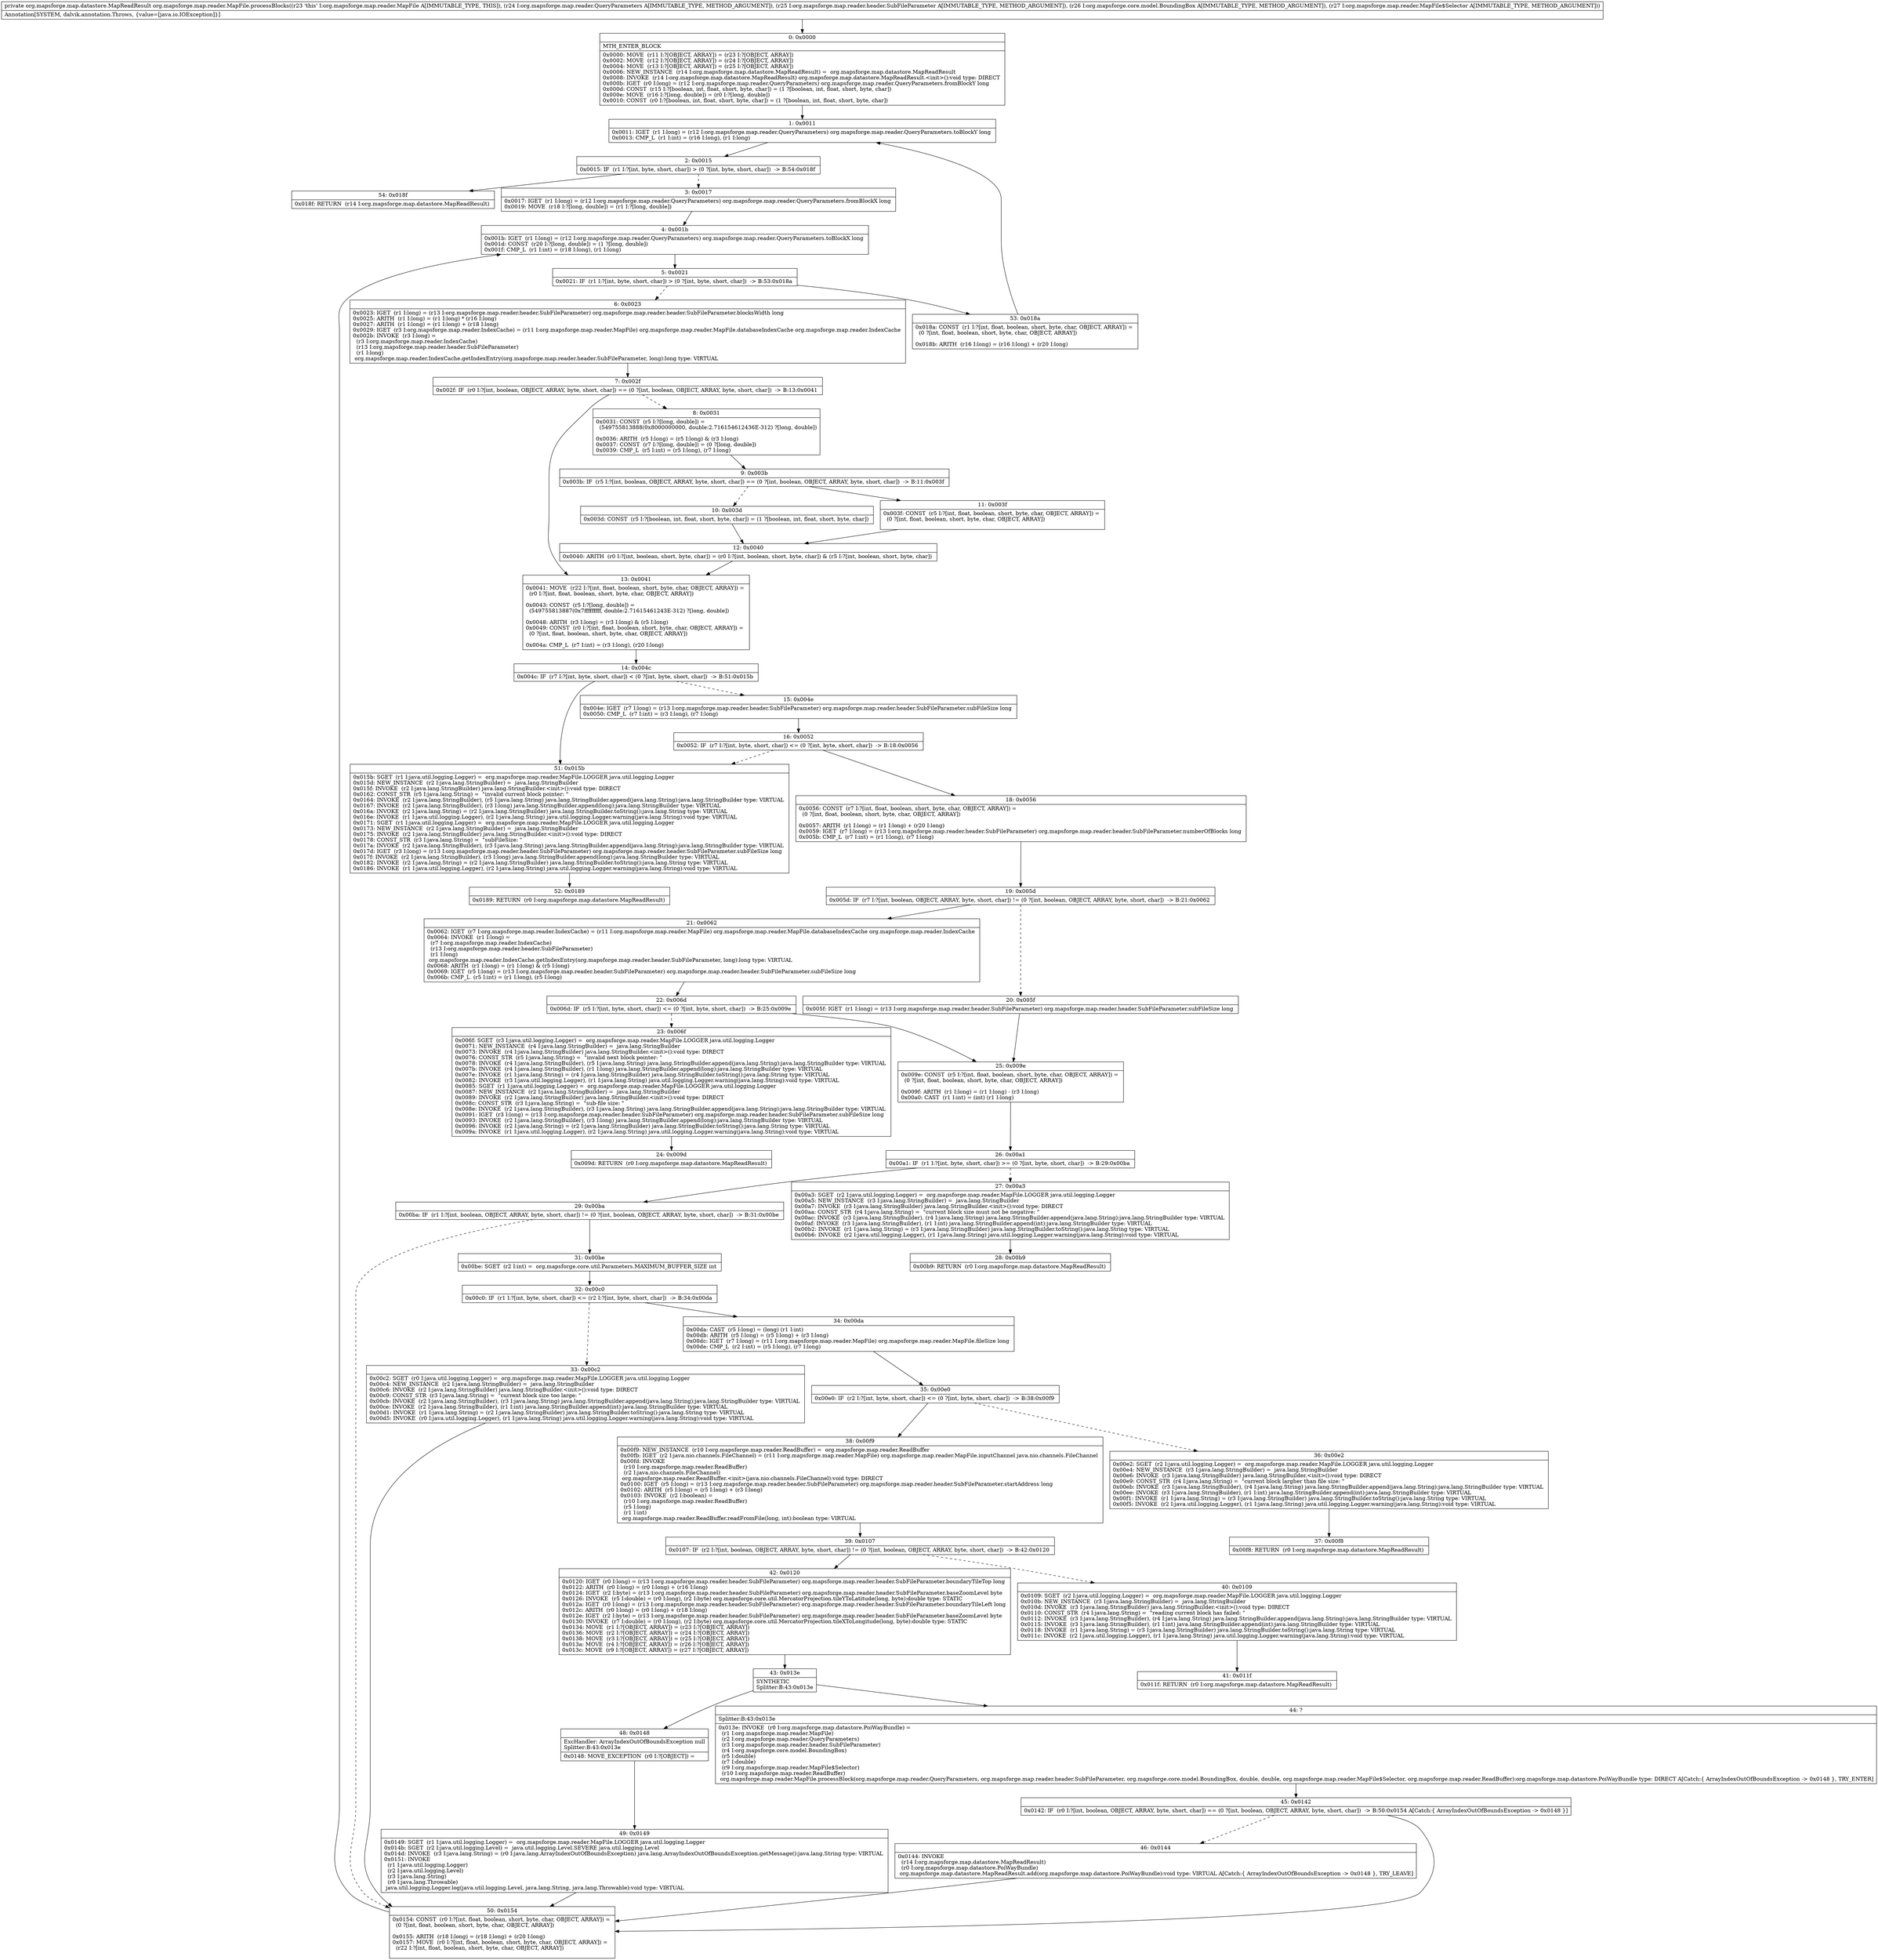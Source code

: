 digraph "CFG fororg.mapsforge.map.reader.MapFile.processBlocks(Lorg\/mapsforge\/map\/reader\/QueryParameters;Lorg\/mapsforge\/map\/reader\/header\/SubFileParameter;Lorg\/mapsforge\/core\/model\/BoundingBox;Lorg\/mapsforge\/map\/reader\/MapFile$Selector;)Lorg\/mapsforge\/map\/datastore\/MapReadResult;" {
Node_0 [shape=record,label="{0\:\ 0x0000|MTH_ENTER_BLOCK\l|0x0000: MOVE  (r11 I:?[OBJECT, ARRAY]) = (r23 I:?[OBJECT, ARRAY]) \l0x0002: MOVE  (r12 I:?[OBJECT, ARRAY]) = (r24 I:?[OBJECT, ARRAY]) \l0x0004: MOVE  (r13 I:?[OBJECT, ARRAY]) = (r25 I:?[OBJECT, ARRAY]) \l0x0006: NEW_INSTANCE  (r14 I:org.mapsforge.map.datastore.MapReadResult) =  org.mapsforge.map.datastore.MapReadResult \l0x0008: INVOKE  (r14 I:org.mapsforge.map.datastore.MapReadResult) org.mapsforge.map.datastore.MapReadResult.\<init\>():void type: DIRECT \l0x000b: IGET  (r0 I:long) = (r12 I:org.mapsforge.map.reader.QueryParameters) org.mapsforge.map.reader.QueryParameters.fromBlockY long \l0x000d: CONST  (r15 I:?[boolean, int, float, short, byte, char]) = (1 ?[boolean, int, float, short, byte, char]) \l0x000e: MOVE  (r16 I:?[long, double]) = (r0 I:?[long, double]) \l0x0010: CONST  (r0 I:?[boolean, int, float, short, byte, char]) = (1 ?[boolean, int, float, short, byte, char]) \l}"];
Node_1 [shape=record,label="{1\:\ 0x0011|0x0011: IGET  (r1 I:long) = (r12 I:org.mapsforge.map.reader.QueryParameters) org.mapsforge.map.reader.QueryParameters.toBlockY long \l0x0013: CMP_L  (r1 I:int) = (r16 I:long), (r1 I:long) \l}"];
Node_2 [shape=record,label="{2\:\ 0x0015|0x0015: IF  (r1 I:?[int, byte, short, char]) \> (0 ?[int, byte, short, char])  \-\> B:54:0x018f \l}"];
Node_3 [shape=record,label="{3\:\ 0x0017|0x0017: IGET  (r1 I:long) = (r12 I:org.mapsforge.map.reader.QueryParameters) org.mapsforge.map.reader.QueryParameters.fromBlockX long \l0x0019: MOVE  (r18 I:?[long, double]) = (r1 I:?[long, double]) \l}"];
Node_4 [shape=record,label="{4\:\ 0x001b|0x001b: IGET  (r1 I:long) = (r12 I:org.mapsforge.map.reader.QueryParameters) org.mapsforge.map.reader.QueryParameters.toBlockX long \l0x001d: CONST  (r20 I:?[long, double]) = (1 ?[long, double]) \l0x001f: CMP_L  (r1 I:int) = (r18 I:long), (r1 I:long) \l}"];
Node_5 [shape=record,label="{5\:\ 0x0021|0x0021: IF  (r1 I:?[int, byte, short, char]) \> (0 ?[int, byte, short, char])  \-\> B:53:0x018a \l}"];
Node_6 [shape=record,label="{6\:\ 0x0023|0x0023: IGET  (r1 I:long) = (r13 I:org.mapsforge.map.reader.header.SubFileParameter) org.mapsforge.map.reader.header.SubFileParameter.blocksWidth long \l0x0025: ARITH  (r1 I:long) = (r1 I:long) * (r16 I:long) \l0x0027: ARITH  (r1 I:long) = (r1 I:long) + (r18 I:long) \l0x0029: IGET  (r3 I:org.mapsforge.map.reader.IndexCache) = (r11 I:org.mapsforge.map.reader.MapFile) org.mapsforge.map.reader.MapFile.databaseIndexCache org.mapsforge.map.reader.IndexCache \l0x002b: INVOKE  (r3 I:long) = \l  (r3 I:org.mapsforge.map.reader.IndexCache)\l  (r13 I:org.mapsforge.map.reader.header.SubFileParameter)\l  (r1 I:long)\l org.mapsforge.map.reader.IndexCache.getIndexEntry(org.mapsforge.map.reader.header.SubFileParameter, long):long type: VIRTUAL \l}"];
Node_7 [shape=record,label="{7\:\ 0x002f|0x002f: IF  (r0 I:?[int, boolean, OBJECT, ARRAY, byte, short, char]) == (0 ?[int, boolean, OBJECT, ARRAY, byte, short, char])  \-\> B:13:0x0041 \l}"];
Node_8 [shape=record,label="{8\:\ 0x0031|0x0031: CONST  (r5 I:?[long, double]) = \l  (549755813888(0x8000000000, double:2.716154612436E\-312) ?[long, double])\l \l0x0036: ARITH  (r5 I:long) = (r5 I:long) & (r3 I:long) \l0x0037: CONST  (r7 I:?[long, double]) = (0 ?[long, double]) \l0x0039: CMP_L  (r5 I:int) = (r5 I:long), (r7 I:long) \l}"];
Node_9 [shape=record,label="{9\:\ 0x003b|0x003b: IF  (r5 I:?[int, boolean, OBJECT, ARRAY, byte, short, char]) == (0 ?[int, boolean, OBJECT, ARRAY, byte, short, char])  \-\> B:11:0x003f \l}"];
Node_10 [shape=record,label="{10\:\ 0x003d|0x003d: CONST  (r5 I:?[boolean, int, float, short, byte, char]) = (1 ?[boolean, int, float, short, byte, char]) \l}"];
Node_11 [shape=record,label="{11\:\ 0x003f|0x003f: CONST  (r5 I:?[int, float, boolean, short, byte, char, OBJECT, ARRAY]) = \l  (0 ?[int, float, boolean, short, byte, char, OBJECT, ARRAY])\l \l}"];
Node_12 [shape=record,label="{12\:\ 0x0040|0x0040: ARITH  (r0 I:?[int, boolean, short, byte, char]) = (r0 I:?[int, boolean, short, byte, char]) & (r5 I:?[int, boolean, short, byte, char]) \l}"];
Node_13 [shape=record,label="{13\:\ 0x0041|0x0041: MOVE  (r22 I:?[int, float, boolean, short, byte, char, OBJECT, ARRAY]) = \l  (r0 I:?[int, float, boolean, short, byte, char, OBJECT, ARRAY])\l \l0x0043: CONST  (r5 I:?[long, double]) = \l  (549755813887(0x7fffffffff, double:2.71615461243E\-312) ?[long, double])\l \l0x0048: ARITH  (r3 I:long) = (r3 I:long) & (r5 I:long) \l0x0049: CONST  (r0 I:?[int, float, boolean, short, byte, char, OBJECT, ARRAY]) = \l  (0 ?[int, float, boolean, short, byte, char, OBJECT, ARRAY])\l \l0x004a: CMP_L  (r7 I:int) = (r3 I:long), (r20 I:long) \l}"];
Node_14 [shape=record,label="{14\:\ 0x004c|0x004c: IF  (r7 I:?[int, byte, short, char]) \< (0 ?[int, byte, short, char])  \-\> B:51:0x015b \l}"];
Node_15 [shape=record,label="{15\:\ 0x004e|0x004e: IGET  (r7 I:long) = (r13 I:org.mapsforge.map.reader.header.SubFileParameter) org.mapsforge.map.reader.header.SubFileParameter.subFileSize long \l0x0050: CMP_L  (r7 I:int) = (r3 I:long), (r7 I:long) \l}"];
Node_16 [shape=record,label="{16\:\ 0x0052|0x0052: IF  (r7 I:?[int, byte, short, char]) \<= (0 ?[int, byte, short, char])  \-\> B:18:0x0056 \l}"];
Node_18 [shape=record,label="{18\:\ 0x0056|0x0056: CONST  (r7 I:?[int, float, boolean, short, byte, char, OBJECT, ARRAY]) = \l  (0 ?[int, float, boolean, short, byte, char, OBJECT, ARRAY])\l \l0x0057: ARITH  (r1 I:long) = (r1 I:long) + (r20 I:long) \l0x0059: IGET  (r7 I:long) = (r13 I:org.mapsforge.map.reader.header.SubFileParameter) org.mapsforge.map.reader.header.SubFileParameter.numberOfBlocks long \l0x005b: CMP_L  (r7 I:int) = (r1 I:long), (r7 I:long) \l}"];
Node_19 [shape=record,label="{19\:\ 0x005d|0x005d: IF  (r7 I:?[int, boolean, OBJECT, ARRAY, byte, short, char]) != (0 ?[int, boolean, OBJECT, ARRAY, byte, short, char])  \-\> B:21:0x0062 \l}"];
Node_20 [shape=record,label="{20\:\ 0x005f|0x005f: IGET  (r1 I:long) = (r13 I:org.mapsforge.map.reader.header.SubFileParameter) org.mapsforge.map.reader.header.SubFileParameter.subFileSize long \l}"];
Node_21 [shape=record,label="{21\:\ 0x0062|0x0062: IGET  (r7 I:org.mapsforge.map.reader.IndexCache) = (r11 I:org.mapsforge.map.reader.MapFile) org.mapsforge.map.reader.MapFile.databaseIndexCache org.mapsforge.map.reader.IndexCache \l0x0064: INVOKE  (r1 I:long) = \l  (r7 I:org.mapsforge.map.reader.IndexCache)\l  (r13 I:org.mapsforge.map.reader.header.SubFileParameter)\l  (r1 I:long)\l org.mapsforge.map.reader.IndexCache.getIndexEntry(org.mapsforge.map.reader.header.SubFileParameter, long):long type: VIRTUAL \l0x0068: ARITH  (r1 I:long) = (r1 I:long) & (r5 I:long) \l0x0069: IGET  (r5 I:long) = (r13 I:org.mapsforge.map.reader.header.SubFileParameter) org.mapsforge.map.reader.header.SubFileParameter.subFileSize long \l0x006b: CMP_L  (r5 I:int) = (r1 I:long), (r5 I:long) \l}"];
Node_22 [shape=record,label="{22\:\ 0x006d|0x006d: IF  (r5 I:?[int, byte, short, char]) \<= (0 ?[int, byte, short, char])  \-\> B:25:0x009e \l}"];
Node_23 [shape=record,label="{23\:\ 0x006f|0x006f: SGET  (r3 I:java.util.logging.Logger) =  org.mapsforge.map.reader.MapFile.LOGGER java.util.logging.Logger \l0x0071: NEW_INSTANCE  (r4 I:java.lang.StringBuilder) =  java.lang.StringBuilder \l0x0073: INVOKE  (r4 I:java.lang.StringBuilder) java.lang.StringBuilder.\<init\>():void type: DIRECT \l0x0076: CONST_STR  (r5 I:java.lang.String) =  \"invalid next block pointer: \" \l0x0078: INVOKE  (r4 I:java.lang.StringBuilder), (r5 I:java.lang.String) java.lang.StringBuilder.append(java.lang.String):java.lang.StringBuilder type: VIRTUAL \l0x007b: INVOKE  (r4 I:java.lang.StringBuilder), (r1 I:long) java.lang.StringBuilder.append(long):java.lang.StringBuilder type: VIRTUAL \l0x007e: INVOKE  (r1 I:java.lang.String) = (r4 I:java.lang.StringBuilder) java.lang.StringBuilder.toString():java.lang.String type: VIRTUAL \l0x0082: INVOKE  (r3 I:java.util.logging.Logger), (r1 I:java.lang.String) java.util.logging.Logger.warning(java.lang.String):void type: VIRTUAL \l0x0085: SGET  (r1 I:java.util.logging.Logger) =  org.mapsforge.map.reader.MapFile.LOGGER java.util.logging.Logger \l0x0087: NEW_INSTANCE  (r2 I:java.lang.StringBuilder) =  java.lang.StringBuilder \l0x0089: INVOKE  (r2 I:java.lang.StringBuilder) java.lang.StringBuilder.\<init\>():void type: DIRECT \l0x008c: CONST_STR  (r3 I:java.lang.String) =  \"sub\-file size: \" \l0x008e: INVOKE  (r2 I:java.lang.StringBuilder), (r3 I:java.lang.String) java.lang.StringBuilder.append(java.lang.String):java.lang.StringBuilder type: VIRTUAL \l0x0091: IGET  (r3 I:long) = (r13 I:org.mapsforge.map.reader.header.SubFileParameter) org.mapsforge.map.reader.header.SubFileParameter.subFileSize long \l0x0093: INVOKE  (r2 I:java.lang.StringBuilder), (r3 I:long) java.lang.StringBuilder.append(long):java.lang.StringBuilder type: VIRTUAL \l0x0096: INVOKE  (r2 I:java.lang.String) = (r2 I:java.lang.StringBuilder) java.lang.StringBuilder.toString():java.lang.String type: VIRTUAL \l0x009a: INVOKE  (r1 I:java.util.logging.Logger), (r2 I:java.lang.String) java.util.logging.Logger.warning(java.lang.String):void type: VIRTUAL \l}"];
Node_24 [shape=record,label="{24\:\ 0x009d|0x009d: RETURN  (r0 I:org.mapsforge.map.datastore.MapReadResult) \l}"];
Node_25 [shape=record,label="{25\:\ 0x009e|0x009e: CONST  (r5 I:?[int, float, boolean, short, byte, char, OBJECT, ARRAY]) = \l  (0 ?[int, float, boolean, short, byte, char, OBJECT, ARRAY])\l \l0x009f: ARITH  (r1 I:long) = (r1 I:long) \- (r3 I:long) \l0x00a0: CAST  (r1 I:int) = (int) (r1 I:long) \l}"];
Node_26 [shape=record,label="{26\:\ 0x00a1|0x00a1: IF  (r1 I:?[int, byte, short, char]) \>= (0 ?[int, byte, short, char])  \-\> B:29:0x00ba \l}"];
Node_27 [shape=record,label="{27\:\ 0x00a3|0x00a3: SGET  (r2 I:java.util.logging.Logger) =  org.mapsforge.map.reader.MapFile.LOGGER java.util.logging.Logger \l0x00a5: NEW_INSTANCE  (r3 I:java.lang.StringBuilder) =  java.lang.StringBuilder \l0x00a7: INVOKE  (r3 I:java.lang.StringBuilder) java.lang.StringBuilder.\<init\>():void type: DIRECT \l0x00aa: CONST_STR  (r4 I:java.lang.String) =  \"current block size must not be negative: \" \l0x00ac: INVOKE  (r3 I:java.lang.StringBuilder), (r4 I:java.lang.String) java.lang.StringBuilder.append(java.lang.String):java.lang.StringBuilder type: VIRTUAL \l0x00af: INVOKE  (r3 I:java.lang.StringBuilder), (r1 I:int) java.lang.StringBuilder.append(int):java.lang.StringBuilder type: VIRTUAL \l0x00b2: INVOKE  (r1 I:java.lang.String) = (r3 I:java.lang.StringBuilder) java.lang.StringBuilder.toString():java.lang.String type: VIRTUAL \l0x00b6: INVOKE  (r2 I:java.util.logging.Logger), (r1 I:java.lang.String) java.util.logging.Logger.warning(java.lang.String):void type: VIRTUAL \l}"];
Node_28 [shape=record,label="{28\:\ 0x00b9|0x00b9: RETURN  (r0 I:org.mapsforge.map.datastore.MapReadResult) \l}"];
Node_29 [shape=record,label="{29\:\ 0x00ba|0x00ba: IF  (r1 I:?[int, boolean, OBJECT, ARRAY, byte, short, char]) != (0 ?[int, boolean, OBJECT, ARRAY, byte, short, char])  \-\> B:31:0x00be \l}"];
Node_31 [shape=record,label="{31\:\ 0x00be|0x00be: SGET  (r2 I:int) =  org.mapsforge.core.util.Parameters.MAXIMUM_BUFFER_SIZE int \l}"];
Node_32 [shape=record,label="{32\:\ 0x00c0|0x00c0: IF  (r1 I:?[int, byte, short, char]) \<= (r2 I:?[int, byte, short, char])  \-\> B:34:0x00da \l}"];
Node_33 [shape=record,label="{33\:\ 0x00c2|0x00c2: SGET  (r0 I:java.util.logging.Logger) =  org.mapsforge.map.reader.MapFile.LOGGER java.util.logging.Logger \l0x00c4: NEW_INSTANCE  (r2 I:java.lang.StringBuilder) =  java.lang.StringBuilder \l0x00c6: INVOKE  (r2 I:java.lang.StringBuilder) java.lang.StringBuilder.\<init\>():void type: DIRECT \l0x00c9: CONST_STR  (r3 I:java.lang.String) =  \"current block size too large: \" \l0x00cb: INVOKE  (r2 I:java.lang.StringBuilder), (r3 I:java.lang.String) java.lang.StringBuilder.append(java.lang.String):java.lang.StringBuilder type: VIRTUAL \l0x00ce: INVOKE  (r2 I:java.lang.StringBuilder), (r1 I:int) java.lang.StringBuilder.append(int):java.lang.StringBuilder type: VIRTUAL \l0x00d1: INVOKE  (r1 I:java.lang.String) = (r2 I:java.lang.StringBuilder) java.lang.StringBuilder.toString():java.lang.String type: VIRTUAL \l0x00d5: INVOKE  (r0 I:java.util.logging.Logger), (r1 I:java.lang.String) java.util.logging.Logger.warning(java.lang.String):void type: VIRTUAL \l}"];
Node_34 [shape=record,label="{34\:\ 0x00da|0x00da: CAST  (r5 I:long) = (long) (r1 I:int) \l0x00db: ARITH  (r5 I:long) = (r5 I:long) + (r3 I:long) \l0x00dc: IGET  (r7 I:long) = (r11 I:org.mapsforge.map.reader.MapFile) org.mapsforge.map.reader.MapFile.fileSize long \l0x00de: CMP_L  (r2 I:int) = (r5 I:long), (r7 I:long) \l}"];
Node_35 [shape=record,label="{35\:\ 0x00e0|0x00e0: IF  (r2 I:?[int, byte, short, char]) \<= (0 ?[int, byte, short, char])  \-\> B:38:0x00f9 \l}"];
Node_36 [shape=record,label="{36\:\ 0x00e2|0x00e2: SGET  (r2 I:java.util.logging.Logger) =  org.mapsforge.map.reader.MapFile.LOGGER java.util.logging.Logger \l0x00e4: NEW_INSTANCE  (r3 I:java.lang.StringBuilder) =  java.lang.StringBuilder \l0x00e6: INVOKE  (r3 I:java.lang.StringBuilder) java.lang.StringBuilder.\<init\>():void type: DIRECT \l0x00e9: CONST_STR  (r4 I:java.lang.String) =  \"current block largher than file size: \" \l0x00eb: INVOKE  (r3 I:java.lang.StringBuilder), (r4 I:java.lang.String) java.lang.StringBuilder.append(java.lang.String):java.lang.StringBuilder type: VIRTUAL \l0x00ee: INVOKE  (r3 I:java.lang.StringBuilder), (r1 I:int) java.lang.StringBuilder.append(int):java.lang.StringBuilder type: VIRTUAL \l0x00f1: INVOKE  (r1 I:java.lang.String) = (r3 I:java.lang.StringBuilder) java.lang.StringBuilder.toString():java.lang.String type: VIRTUAL \l0x00f5: INVOKE  (r2 I:java.util.logging.Logger), (r1 I:java.lang.String) java.util.logging.Logger.warning(java.lang.String):void type: VIRTUAL \l}"];
Node_37 [shape=record,label="{37\:\ 0x00f8|0x00f8: RETURN  (r0 I:org.mapsforge.map.datastore.MapReadResult) \l}"];
Node_38 [shape=record,label="{38\:\ 0x00f9|0x00f9: NEW_INSTANCE  (r10 I:org.mapsforge.map.reader.ReadBuffer) =  org.mapsforge.map.reader.ReadBuffer \l0x00fb: IGET  (r2 I:java.nio.channels.FileChannel) = (r11 I:org.mapsforge.map.reader.MapFile) org.mapsforge.map.reader.MapFile.inputChannel java.nio.channels.FileChannel \l0x00fd: INVOKE  \l  (r10 I:org.mapsforge.map.reader.ReadBuffer)\l  (r2 I:java.nio.channels.FileChannel)\l org.mapsforge.map.reader.ReadBuffer.\<init\>(java.nio.channels.FileChannel):void type: DIRECT \l0x0100: IGET  (r5 I:long) = (r13 I:org.mapsforge.map.reader.header.SubFileParameter) org.mapsforge.map.reader.header.SubFileParameter.startAddress long \l0x0102: ARITH  (r5 I:long) = (r5 I:long) + (r3 I:long) \l0x0103: INVOKE  (r2 I:boolean) = \l  (r10 I:org.mapsforge.map.reader.ReadBuffer)\l  (r5 I:long)\l  (r1 I:int)\l org.mapsforge.map.reader.ReadBuffer.readFromFile(long, int):boolean type: VIRTUAL \l}"];
Node_39 [shape=record,label="{39\:\ 0x0107|0x0107: IF  (r2 I:?[int, boolean, OBJECT, ARRAY, byte, short, char]) != (0 ?[int, boolean, OBJECT, ARRAY, byte, short, char])  \-\> B:42:0x0120 \l}"];
Node_40 [shape=record,label="{40\:\ 0x0109|0x0109: SGET  (r2 I:java.util.logging.Logger) =  org.mapsforge.map.reader.MapFile.LOGGER java.util.logging.Logger \l0x010b: NEW_INSTANCE  (r3 I:java.lang.StringBuilder) =  java.lang.StringBuilder \l0x010d: INVOKE  (r3 I:java.lang.StringBuilder) java.lang.StringBuilder.\<init\>():void type: DIRECT \l0x0110: CONST_STR  (r4 I:java.lang.String) =  \"reading current block has failed: \" \l0x0112: INVOKE  (r3 I:java.lang.StringBuilder), (r4 I:java.lang.String) java.lang.StringBuilder.append(java.lang.String):java.lang.StringBuilder type: VIRTUAL \l0x0115: INVOKE  (r3 I:java.lang.StringBuilder), (r1 I:int) java.lang.StringBuilder.append(int):java.lang.StringBuilder type: VIRTUAL \l0x0118: INVOKE  (r1 I:java.lang.String) = (r3 I:java.lang.StringBuilder) java.lang.StringBuilder.toString():java.lang.String type: VIRTUAL \l0x011c: INVOKE  (r2 I:java.util.logging.Logger), (r1 I:java.lang.String) java.util.logging.Logger.warning(java.lang.String):void type: VIRTUAL \l}"];
Node_41 [shape=record,label="{41\:\ 0x011f|0x011f: RETURN  (r0 I:org.mapsforge.map.datastore.MapReadResult) \l}"];
Node_42 [shape=record,label="{42\:\ 0x0120|0x0120: IGET  (r0 I:long) = (r13 I:org.mapsforge.map.reader.header.SubFileParameter) org.mapsforge.map.reader.header.SubFileParameter.boundaryTileTop long \l0x0122: ARITH  (r0 I:long) = (r0 I:long) + (r16 I:long) \l0x0124: IGET  (r2 I:byte) = (r13 I:org.mapsforge.map.reader.header.SubFileParameter) org.mapsforge.map.reader.header.SubFileParameter.baseZoomLevel byte \l0x0126: INVOKE  (r5 I:double) = (r0 I:long), (r2 I:byte) org.mapsforge.core.util.MercatorProjection.tileYToLatitude(long, byte):double type: STATIC \l0x012a: IGET  (r0 I:long) = (r13 I:org.mapsforge.map.reader.header.SubFileParameter) org.mapsforge.map.reader.header.SubFileParameter.boundaryTileLeft long \l0x012c: ARITH  (r0 I:long) = (r0 I:long) + (r18 I:long) \l0x012e: IGET  (r2 I:byte) = (r13 I:org.mapsforge.map.reader.header.SubFileParameter) org.mapsforge.map.reader.header.SubFileParameter.baseZoomLevel byte \l0x0130: INVOKE  (r7 I:double) = (r0 I:long), (r2 I:byte) org.mapsforge.core.util.MercatorProjection.tileXToLongitude(long, byte):double type: STATIC \l0x0134: MOVE  (r1 I:?[OBJECT, ARRAY]) = (r23 I:?[OBJECT, ARRAY]) \l0x0136: MOVE  (r2 I:?[OBJECT, ARRAY]) = (r24 I:?[OBJECT, ARRAY]) \l0x0138: MOVE  (r3 I:?[OBJECT, ARRAY]) = (r25 I:?[OBJECT, ARRAY]) \l0x013a: MOVE  (r4 I:?[OBJECT, ARRAY]) = (r26 I:?[OBJECT, ARRAY]) \l0x013c: MOVE  (r9 I:?[OBJECT, ARRAY]) = (r27 I:?[OBJECT, ARRAY]) \l}"];
Node_43 [shape=record,label="{43\:\ 0x013e|SYNTHETIC\lSplitter:B:43:0x013e\l}"];
Node_44 [shape=record,label="{44\:\ ?|Splitter:B:43:0x013e\l|0x013e: INVOKE  (r0 I:org.mapsforge.map.datastore.PoiWayBundle) = \l  (r1 I:org.mapsforge.map.reader.MapFile)\l  (r2 I:org.mapsforge.map.reader.QueryParameters)\l  (r3 I:org.mapsforge.map.reader.header.SubFileParameter)\l  (r4 I:org.mapsforge.core.model.BoundingBox)\l  (r5 I:double)\l  (r7 I:double)\l  (r9 I:org.mapsforge.map.reader.MapFile$Selector)\l  (r10 I:org.mapsforge.map.reader.ReadBuffer)\l org.mapsforge.map.reader.MapFile.processBlock(org.mapsforge.map.reader.QueryParameters, org.mapsforge.map.reader.header.SubFileParameter, org.mapsforge.core.model.BoundingBox, double, double, org.mapsforge.map.reader.MapFile$Selector, org.mapsforge.map.reader.ReadBuffer):org.mapsforge.map.datastore.PoiWayBundle type: DIRECT A[Catch:\{ ArrayIndexOutOfBoundsException \-\> 0x0148 \}, TRY_ENTER]\l}"];
Node_45 [shape=record,label="{45\:\ 0x0142|0x0142: IF  (r0 I:?[int, boolean, OBJECT, ARRAY, byte, short, char]) == (0 ?[int, boolean, OBJECT, ARRAY, byte, short, char])  \-\> B:50:0x0154 A[Catch:\{ ArrayIndexOutOfBoundsException \-\> 0x0148 \}]\l}"];
Node_46 [shape=record,label="{46\:\ 0x0144|0x0144: INVOKE  \l  (r14 I:org.mapsforge.map.datastore.MapReadResult)\l  (r0 I:org.mapsforge.map.datastore.PoiWayBundle)\l org.mapsforge.map.datastore.MapReadResult.add(org.mapsforge.map.datastore.PoiWayBundle):void type: VIRTUAL A[Catch:\{ ArrayIndexOutOfBoundsException \-\> 0x0148 \}, TRY_LEAVE]\l}"];
Node_48 [shape=record,label="{48\:\ 0x0148|ExcHandler: ArrayIndexOutOfBoundsException null\lSplitter:B:43:0x013e\l|0x0148: MOVE_EXCEPTION  (r0 I:?[OBJECT]) =  \l}"];
Node_49 [shape=record,label="{49\:\ 0x0149|0x0149: SGET  (r1 I:java.util.logging.Logger) =  org.mapsforge.map.reader.MapFile.LOGGER java.util.logging.Logger \l0x014b: SGET  (r2 I:java.util.logging.Level) =  java.util.logging.Level.SEVERE java.util.logging.Level \l0x014d: INVOKE  (r3 I:java.lang.String) = (r0 I:java.lang.ArrayIndexOutOfBoundsException) java.lang.ArrayIndexOutOfBoundsException.getMessage():java.lang.String type: VIRTUAL \l0x0151: INVOKE  \l  (r1 I:java.util.logging.Logger)\l  (r2 I:java.util.logging.Level)\l  (r3 I:java.lang.String)\l  (r0 I:java.lang.Throwable)\l java.util.logging.Logger.log(java.util.logging.Level, java.lang.String, java.lang.Throwable):void type: VIRTUAL \l}"];
Node_50 [shape=record,label="{50\:\ 0x0154|0x0154: CONST  (r0 I:?[int, float, boolean, short, byte, char, OBJECT, ARRAY]) = \l  (0 ?[int, float, boolean, short, byte, char, OBJECT, ARRAY])\l \l0x0155: ARITH  (r18 I:long) = (r18 I:long) + (r20 I:long) \l0x0157: MOVE  (r0 I:?[int, float, boolean, short, byte, char, OBJECT, ARRAY]) = \l  (r22 I:?[int, float, boolean, short, byte, char, OBJECT, ARRAY])\l \l}"];
Node_51 [shape=record,label="{51\:\ 0x015b|0x015b: SGET  (r1 I:java.util.logging.Logger) =  org.mapsforge.map.reader.MapFile.LOGGER java.util.logging.Logger \l0x015d: NEW_INSTANCE  (r2 I:java.lang.StringBuilder) =  java.lang.StringBuilder \l0x015f: INVOKE  (r2 I:java.lang.StringBuilder) java.lang.StringBuilder.\<init\>():void type: DIRECT \l0x0162: CONST_STR  (r5 I:java.lang.String) =  \"invalid current block pointer: \" \l0x0164: INVOKE  (r2 I:java.lang.StringBuilder), (r5 I:java.lang.String) java.lang.StringBuilder.append(java.lang.String):java.lang.StringBuilder type: VIRTUAL \l0x0167: INVOKE  (r2 I:java.lang.StringBuilder), (r3 I:long) java.lang.StringBuilder.append(long):java.lang.StringBuilder type: VIRTUAL \l0x016a: INVOKE  (r2 I:java.lang.String) = (r2 I:java.lang.StringBuilder) java.lang.StringBuilder.toString():java.lang.String type: VIRTUAL \l0x016e: INVOKE  (r1 I:java.util.logging.Logger), (r2 I:java.lang.String) java.util.logging.Logger.warning(java.lang.String):void type: VIRTUAL \l0x0171: SGET  (r1 I:java.util.logging.Logger) =  org.mapsforge.map.reader.MapFile.LOGGER java.util.logging.Logger \l0x0173: NEW_INSTANCE  (r2 I:java.lang.StringBuilder) =  java.lang.StringBuilder \l0x0175: INVOKE  (r2 I:java.lang.StringBuilder) java.lang.StringBuilder.\<init\>():void type: DIRECT \l0x0178: CONST_STR  (r3 I:java.lang.String) =  \"subFileSize: \" \l0x017a: INVOKE  (r2 I:java.lang.StringBuilder), (r3 I:java.lang.String) java.lang.StringBuilder.append(java.lang.String):java.lang.StringBuilder type: VIRTUAL \l0x017d: IGET  (r3 I:long) = (r13 I:org.mapsforge.map.reader.header.SubFileParameter) org.mapsforge.map.reader.header.SubFileParameter.subFileSize long \l0x017f: INVOKE  (r2 I:java.lang.StringBuilder), (r3 I:long) java.lang.StringBuilder.append(long):java.lang.StringBuilder type: VIRTUAL \l0x0182: INVOKE  (r2 I:java.lang.String) = (r2 I:java.lang.StringBuilder) java.lang.StringBuilder.toString():java.lang.String type: VIRTUAL \l0x0186: INVOKE  (r1 I:java.util.logging.Logger), (r2 I:java.lang.String) java.util.logging.Logger.warning(java.lang.String):void type: VIRTUAL \l}"];
Node_52 [shape=record,label="{52\:\ 0x0189|0x0189: RETURN  (r0 I:org.mapsforge.map.datastore.MapReadResult) \l}"];
Node_53 [shape=record,label="{53\:\ 0x018a|0x018a: CONST  (r1 I:?[int, float, boolean, short, byte, char, OBJECT, ARRAY]) = \l  (0 ?[int, float, boolean, short, byte, char, OBJECT, ARRAY])\l \l0x018b: ARITH  (r16 I:long) = (r16 I:long) + (r20 I:long) \l}"];
Node_54 [shape=record,label="{54\:\ 0x018f|0x018f: RETURN  (r14 I:org.mapsforge.map.datastore.MapReadResult) \l}"];
MethodNode[shape=record,label="{private org.mapsforge.map.datastore.MapReadResult org.mapsforge.map.reader.MapFile.processBlocks((r23 'this' I:org.mapsforge.map.reader.MapFile A[IMMUTABLE_TYPE, THIS]), (r24 I:org.mapsforge.map.reader.QueryParameters A[IMMUTABLE_TYPE, METHOD_ARGUMENT]), (r25 I:org.mapsforge.map.reader.header.SubFileParameter A[IMMUTABLE_TYPE, METHOD_ARGUMENT]), (r26 I:org.mapsforge.core.model.BoundingBox A[IMMUTABLE_TYPE, METHOD_ARGUMENT]), (r27 I:org.mapsforge.map.reader.MapFile$Selector A[IMMUTABLE_TYPE, METHOD_ARGUMENT]))  | Annotation[SYSTEM, dalvik.annotation.Throws, \{value=[java.io.IOException]\}]\l}"];
MethodNode -> Node_0;
Node_0 -> Node_1;
Node_1 -> Node_2;
Node_2 -> Node_3[style=dashed];
Node_2 -> Node_54;
Node_3 -> Node_4;
Node_4 -> Node_5;
Node_5 -> Node_6[style=dashed];
Node_5 -> Node_53;
Node_6 -> Node_7;
Node_7 -> Node_8[style=dashed];
Node_7 -> Node_13;
Node_8 -> Node_9;
Node_9 -> Node_10[style=dashed];
Node_9 -> Node_11;
Node_10 -> Node_12;
Node_11 -> Node_12;
Node_12 -> Node_13;
Node_13 -> Node_14;
Node_14 -> Node_15[style=dashed];
Node_14 -> Node_51;
Node_15 -> Node_16;
Node_16 -> Node_18;
Node_16 -> Node_51[style=dashed];
Node_18 -> Node_19;
Node_19 -> Node_20[style=dashed];
Node_19 -> Node_21;
Node_20 -> Node_25;
Node_21 -> Node_22;
Node_22 -> Node_23[style=dashed];
Node_22 -> Node_25;
Node_23 -> Node_24;
Node_25 -> Node_26;
Node_26 -> Node_27[style=dashed];
Node_26 -> Node_29;
Node_27 -> Node_28;
Node_29 -> Node_31;
Node_29 -> Node_50[style=dashed];
Node_31 -> Node_32;
Node_32 -> Node_33[style=dashed];
Node_32 -> Node_34;
Node_33 -> Node_50;
Node_34 -> Node_35;
Node_35 -> Node_36[style=dashed];
Node_35 -> Node_38;
Node_36 -> Node_37;
Node_38 -> Node_39;
Node_39 -> Node_40[style=dashed];
Node_39 -> Node_42;
Node_40 -> Node_41;
Node_42 -> Node_43;
Node_43 -> Node_44;
Node_43 -> Node_48;
Node_44 -> Node_45;
Node_45 -> Node_46[style=dashed];
Node_45 -> Node_50;
Node_46 -> Node_50;
Node_48 -> Node_49;
Node_49 -> Node_50;
Node_50 -> Node_4;
Node_51 -> Node_52;
Node_53 -> Node_1;
}

